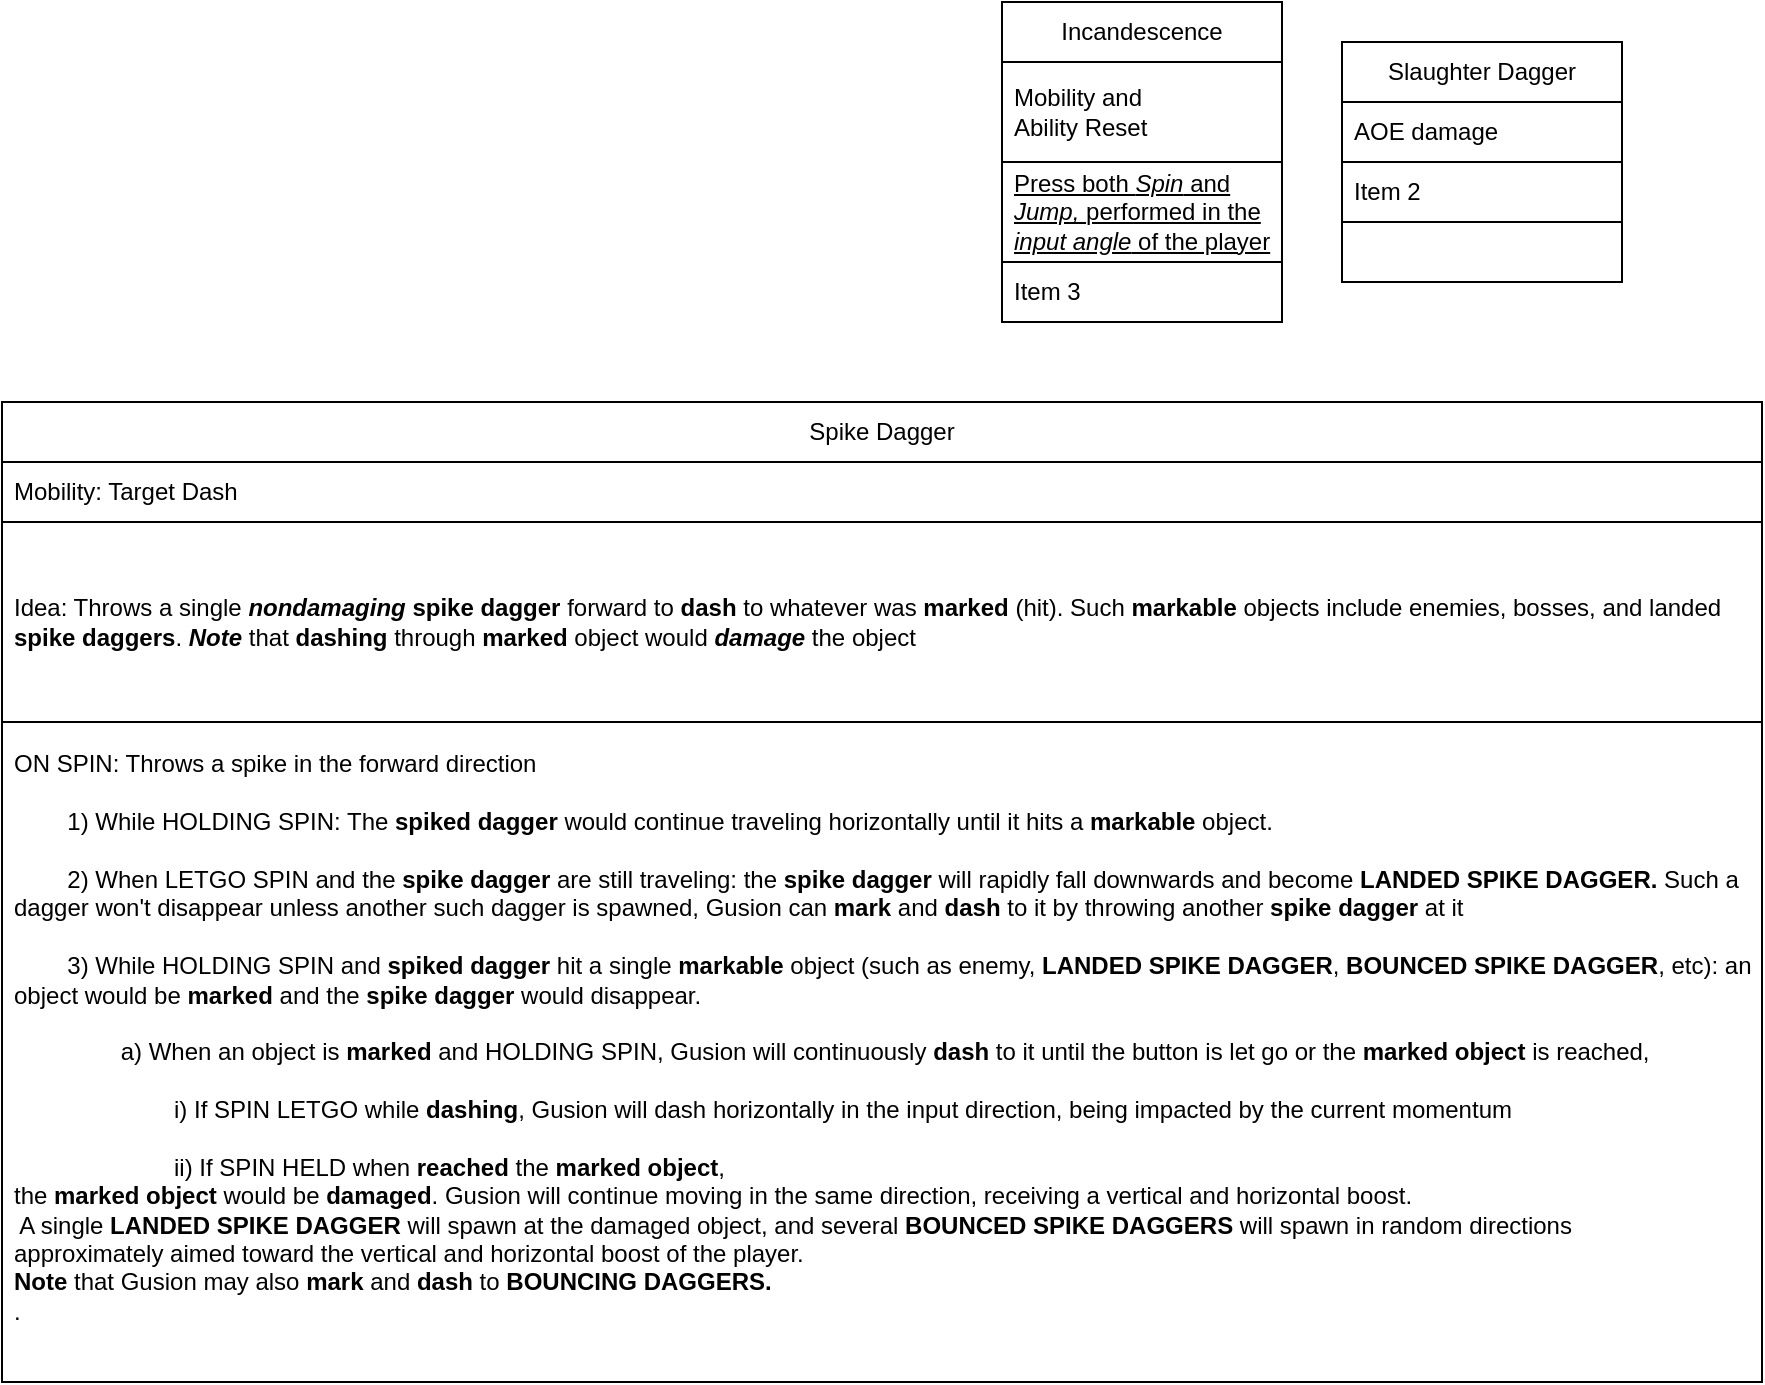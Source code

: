 <mxfile version="24.4.2" type="github">
  <diagram name="Page-1" id="3sGUOlvzY7Qv8PD2XsLg">
    <mxGraphModel dx="1972" dy="756" grid="1" gridSize="10" guides="1" tooltips="1" connect="1" arrows="1" fold="1" page="1" pageScale="1" pageWidth="850" pageHeight="1100" math="0" shadow="0">
      <root>
        <mxCell id="0" />
        <mxCell id="1" parent="0" />
        <mxCell id="rGa1ciTBVJRVKPIdEuG1-10" value="&lt;div&gt;Slaughter Dagger&lt;/div&gt;" style="swimlane;fontStyle=0;childLayout=stackLayout;horizontal=1;startSize=30;horizontalStack=0;resizeParent=1;resizeParentMax=0;resizeLast=0;collapsible=1;marginBottom=0;whiteSpace=wrap;html=1;strokeColor=default;" parent="1" vertex="1">
          <mxGeometry x="500" y="30" width="140" height="120" as="geometry" />
        </mxCell>
        <mxCell id="rGa1ciTBVJRVKPIdEuG1-11" value="AOE damage" style="text;strokeColor=default;fillColor=none;align=left;verticalAlign=middle;spacingLeft=4;spacingRight=4;overflow=hidden;points=[[0,0.5],[1,0.5]];portConstraint=eastwest;rotatable=0;whiteSpace=wrap;html=1;" parent="rGa1ciTBVJRVKPIdEuG1-10" vertex="1">
          <mxGeometry y="30" width="140" height="30" as="geometry" />
        </mxCell>
        <mxCell id="rGa1ciTBVJRVKPIdEuG1-12" value="Item 2" style="text;strokeColor=default;fillColor=none;align=left;verticalAlign=middle;spacingLeft=4;spacingRight=4;overflow=hidden;points=[[0,0.5],[1,0.5]];portConstraint=eastwest;rotatable=0;whiteSpace=wrap;html=1;" parent="rGa1ciTBVJRVKPIdEuG1-10" vertex="1">
          <mxGeometry y="60" width="140" height="30" as="geometry" />
        </mxCell>
        <mxCell id="rGa1ciTBVJRVKPIdEuG1-13" value="" style="text;strokeColor=default;fillColor=none;align=left;verticalAlign=middle;spacingLeft=4;spacingRight=4;overflow=hidden;points=[[0,0.5],[1,0.5]];portConstraint=eastwest;rotatable=0;whiteSpace=wrap;html=1;" parent="rGa1ciTBVJRVKPIdEuG1-10" vertex="1">
          <mxGeometry y="90" width="140" height="30" as="geometry" />
        </mxCell>
        <mxCell id="rGa1ciTBVJRVKPIdEuG1-14" value="Incandescence" style="swimlane;fontStyle=0;childLayout=stackLayout;horizontal=1;startSize=30;horizontalStack=0;resizeParent=1;resizeParentMax=0;resizeLast=0;collapsible=1;marginBottom=0;whiteSpace=wrap;html=1;strokeColor=default;" parent="1" vertex="1">
          <mxGeometry x="330" y="10" width="140" height="160" as="geometry" />
        </mxCell>
        <mxCell id="rGa1ciTBVJRVKPIdEuG1-15" value="Mobility and &lt;br&gt;Ability Reset" style="text;strokeColor=default;fillColor=none;align=left;verticalAlign=middle;spacingLeft=4;spacingRight=4;overflow=hidden;points=[[0,0.5],[1,0.5]];portConstraint=eastwest;rotatable=0;whiteSpace=wrap;html=1;" parent="rGa1ciTBVJRVKPIdEuG1-14" vertex="1">
          <mxGeometry y="30" width="140" height="50" as="geometry" />
        </mxCell>
        <mxCell id="rGa1ciTBVJRVKPIdEuG1-16" value="&lt;u&gt;Press both &lt;i&gt;Spin&lt;/i&gt; and &lt;i&gt;Jump, &lt;/i&gt;performed in the &lt;i&gt;input angle&lt;/i&gt; of the player&lt;br&gt;&lt;/u&gt;" style="text;strokeColor=default;fillColor=none;align=left;verticalAlign=middle;spacingLeft=4;spacingRight=4;overflow=hidden;points=[[0,0.5],[1,0.5]];portConstraint=eastwest;rotatable=0;whiteSpace=wrap;html=1;" parent="rGa1ciTBVJRVKPIdEuG1-14" vertex="1">
          <mxGeometry y="80" width="140" height="50" as="geometry" />
        </mxCell>
        <mxCell id="rGa1ciTBVJRVKPIdEuG1-17" value="Item 3" style="text;strokeColor=default;fillColor=none;align=left;verticalAlign=middle;spacingLeft=4;spacingRight=4;overflow=hidden;points=[[0,0.5],[1,0.5]];portConstraint=eastwest;rotatable=0;whiteSpace=wrap;html=1;" parent="rGa1ciTBVJRVKPIdEuG1-14" vertex="1">
          <mxGeometry y="130" width="140" height="30" as="geometry" />
        </mxCell>
        <mxCell id="tf5qKS7p3Hv5YhLPGPbP-10" value="&lt;div&gt;Spike Dagger&lt;/div&gt;" style="swimlane;fontStyle=0;childLayout=stackLayout;horizontal=1;startSize=30;horizontalStack=0;resizeParent=1;resizeParentMax=0;resizeLast=0;collapsible=1;marginBottom=0;whiteSpace=wrap;html=1;strokeColor=default;fillColor=default;swimlaneLine=1;" vertex="1" parent="1">
          <mxGeometry x="-170" y="210" width="880" height="490" as="geometry" />
        </mxCell>
        <mxCell id="rGa1ciTBVJRVKPIdEuG1-7" value="Mobility: Target Dash&lt;span style=&quot;white-space: pre;&quot;&gt;&#x9;&lt;/span&gt;" style="text;strokeColor=default;fillColor=none;align=left;verticalAlign=middle;spacingLeft=4;spacingRight=4;overflow=hidden;points=[[0,0.5],[1,0.5]];portConstraint=eastwest;rotatable=0;whiteSpace=wrap;html=1;" parent="tf5qKS7p3Hv5YhLPGPbP-10" vertex="1">
          <mxGeometry y="30" width="880" height="30" as="geometry" />
        </mxCell>
        <mxCell id="rGa1ciTBVJRVKPIdEuG1-8" value="Idea: Throws a single &lt;i&gt;&lt;b&gt;nondamaging&lt;/b&gt;&lt;/i&gt; &lt;b&gt;spike dagger&lt;/b&gt; forward to &lt;b&gt;dash&lt;/b&gt; to whatever was &lt;b&gt;marked&lt;/b&gt; (hit). Such &lt;b&gt;markable&lt;/b&gt; objects include enemies, bosses, and landed &lt;b&gt;spike daggers&lt;/b&gt;. &lt;i&gt;&lt;b&gt;Note&lt;/b&gt;&lt;/i&gt; that &lt;b&gt;dashing&lt;/b&gt; through &lt;b&gt;marked&lt;/b&gt; object would &lt;b&gt;&lt;i&gt;damage&lt;/i&gt; &lt;/b&gt;the object" style="text;strokeColor=default;fillColor=none;align=left;verticalAlign=middle;spacingLeft=4;spacingRight=4;overflow=hidden;points=[[0,0.5],[1,0.5]];portConstraint=eastwest;rotatable=0;whiteSpace=wrap;html=1;" parent="tf5qKS7p3Hv5YhLPGPbP-10" vertex="1">
          <mxGeometry y="60" width="880" height="100" as="geometry" />
        </mxCell>
        <mxCell id="tf5qKS7p3Hv5YhLPGPbP-2" value="&lt;div&gt;ON SPIN: Throws a spike in the forward direction&lt;/div&gt;&lt;div&gt;&lt;br&gt;&lt;/div&gt;&lt;div&gt;&lt;span style=&quot;white-space: pre;&quot;&gt;&#x9;&lt;/span&gt;1) While HOLDING SPIN: The &lt;b&gt;spiked dagger&lt;/b&gt; would continue traveling horizontally until it hits a &lt;b&gt;markable&lt;/b&gt; object.&lt;/div&gt;&lt;div&gt;&lt;div&gt;&lt;br&gt;&lt;/div&gt;&lt;span style=&quot;white-space: pre;&quot;&gt;&#x9;&lt;/span&gt;2) When LETGO SPIN and the &lt;b&gt;spike dagger &lt;/b&gt;are still traveling: the &lt;b&gt;spike dagger&lt;/b&gt; will rapidly fall downwards and become&lt;b&gt; LANDED SPIKE DAGGER.&lt;/b&gt; Such a dagger won&#39;t disappear unless another such dagger is spawned, Gusion can &lt;b&gt;mark&lt;/b&gt; and &lt;b&gt;dash&lt;/b&gt; to it by throwing another &lt;b&gt;spike dagger&lt;/b&gt; at it&lt;/div&gt;&lt;div&gt;&lt;br&gt;&lt;/div&gt;&lt;div&gt;&lt;div&gt;&lt;span style=&quot;white-space: pre;&quot;&gt;&#x9;&lt;/span&gt;3) While HOLDING SPIN and &lt;b&gt;spiked dagger&lt;/b&gt; hit a single &lt;b&gt;markable&lt;/b&gt; object (such as enemy, &lt;b&gt;LANDED SPIKE DAGGER&lt;/b&gt;, &lt;b&gt;BOUNCED SPIKE DAGGER&lt;/b&gt;, etc): an object would be &lt;b&gt;marked&lt;/b&gt; and the &lt;b&gt;spike dagger&lt;/b&gt; would disappear. &lt;br&gt;&lt;/div&gt;&lt;div&gt;&lt;br&gt;&lt;/div&gt;&lt;div&gt;&lt;span style=&quot;white-space: pre;&quot;&gt;&#x9;&lt;/span&gt;&lt;span style=&quot;white-space: pre;&quot;&gt;&#x9;&lt;/span&gt;a) When an object is &lt;b&gt;marked&lt;/b&gt; and HOLDING SPIN, Gusion will continuously &lt;b&gt;dash&lt;/b&gt; to it until the button is let go or the &lt;b&gt;marked object&lt;/b&gt; is reached,&lt;/div&gt;&lt;div&gt;&lt;span style=&quot;white-space: pre;&quot;&gt;&#x9;&lt;/span&gt;&lt;span style=&quot;white-space: pre;&quot;&gt;&#x9;&lt;/span&gt;&lt;/div&gt;&lt;div&gt;&lt;span style=&quot;white-space: pre;&quot;&gt;&#x9;&lt;/span&gt;&lt;span style=&quot;white-space: pre;&quot;&gt;&#x9;&lt;/span&gt;&lt;span style=&quot;white-space: pre;&quot;&gt;&#x9;&lt;/span&gt;i) If SPIN LETGO while &lt;b&gt;dashing&lt;/b&gt;, Gusion will dash horizontally in the input direction, being impacted by the current momentum&lt;/div&gt;&lt;div&gt;&lt;br&gt;&lt;/div&gt;&lt;div&gt;&lt;span style=&quot;white-space: pre;&quot;&gt;&#x9;&lt;/span&gt;&lt;span style=&quot;white-space: pre;&quot;&gt;&#x9;&lt;/span&gt;&lt;span style=&quot;white-space: pre;&quot;&gt;&#x9;ii) If SPIN HELD when &lt;b&gt;reached&lt;/b&gt; the &lt;b&gt;marked object&lt;/b&gt;,&lt;/span&gt;&lt;/div&gt;&lt;div&gt;&lt;span style=&quot;white-space: pre;&quot;&gt;the &lt;b&gt;marked object&lt;/b&gt; would be &lt;b&gt;damaged&lt;/b&gt;. Gusion will continue moving in the same direction, receiving a vertical and horizontal boost.&lt;/span&gt;&lt;/div&gt;&lt;div&gt;&lt;span style=&quot;white-space: pre;&quot;&gt; A single &lt;b&gt;LANDED SPIKE DAGGER &lt;/b&gt;will spawn at the damaged object, and several &lt;b&gt;BOUNCED SPIKE DAGGERS&lt;/b&gt; will spawn in random directions&lt;/span&gt;&lt;/div&gt;&lt;div&gt;&lt;span style=&quot;white-space: pre;&quot;&gt;approximately aimed toward the vertical and horizontal boost of the player. &lt;/span&gt;&lt;/div&gt;&lt;div&gt;&lt;span style=&quot;white-space: pre;&quot;&gt;&lt;b&gt;Note &lt;/b&gt;that Gusion may also &lt;b&gt;mark &lt;/b&gt;and &lt;b&gt;dash&lt;/b&gt; to &lt;b&gt;BOUNCING DAGGERS.&lt;br&gt;&lt;/b&gt;&lt;/span&gt;&lt;/div&gt;.&lt;/div&gt;&lt;div&gt;&lt;span style=&quot;white-space: pre;&quot;&gt;&#x9;&lt;/span&gt;&lt;/div&gt;" style="text;strokeColor=default;fillColor=none;align=left;verticalAlign=middle;spacingLeft=4;spacingRight=4;overflow=hidden;rotatable=0;points=[[0,0.5],[1,0.5]];portConstraint=eastwest;html=1;whiteSpace=wrap;" vertex="1" parent="tf5qKS7p3Hv5YhLPGPbP-10">
          <mxGeometry y="160" width="880" height="330" as="geometry" />
        </mxCell>
      </root>
    </mxGraphModel>
  </diagram>
</mxfile>
